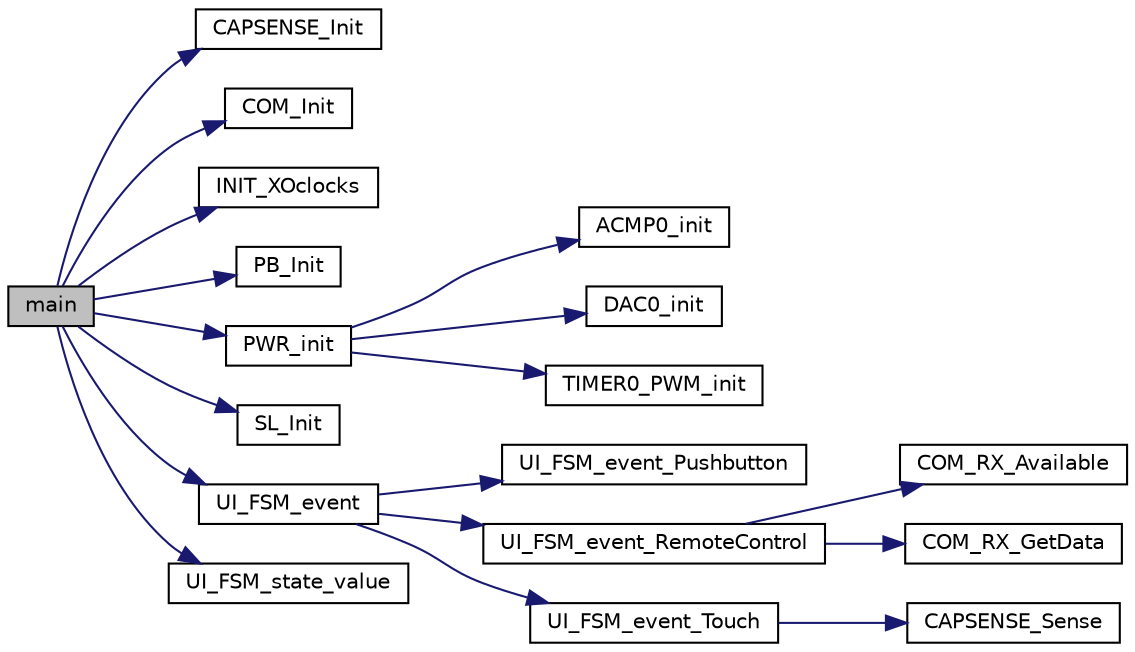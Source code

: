 digraph "main"
{
 // LATEX_PDF_SIZE
  edge [fontname="Helvetica",fontsize="10",labelfontname="Helvetica",labelfontsize="10"];
  node [fontname="Helvetica",fontsize="10",shape=record];
  rankdir="LR";
  Node1 [label="main",height=0.2,width=0.4,color="black", fillcolor="grey75", style="filled", fontcolor="black",tooltip="main function"];
  Node1 -> Node2 [color="midnightblue",fontsize="10",style="solid",fontname="Helvetica"];
  Node2 [label="CAPSENSE_Init",height=0.2,width=0.4,color="black", fillcolor="white", style="filled",URL="$touchslider_8c.html#a9cc00a748bf5cab4ca2e987e07b17566",tooltip="Initializes the capacative sense system. Capacative sensing uses two timers: TIMER1 and TIMER1 as wel..."];
  Node1 -> Node3 [color="midnightblue",fontsize="10",style="solid",fontname="Helvetica"];
  Node3 [label="COM_Init",height=0.2,width=0.4,color="black", fillcolor="white", style="filled",URL="$communication_8c.html#a75e517498713565e7099f175f2a70500",tooltip="Initialize the low energy UART."];
  Node1 -> Node4 [color="midnightblue",fontsize="10",style="solid",fontname="Helvetica"];
  Node4 [label="INIT_XOclocks",height=0.2,width=0.4,color="black", fillcolor="white", style="filled",URL="$globals_8c.html#a6722aa896fe7c90c4e283f433ea7985d",tooltip="Start crystal oscillators and use these clock sources."];
  Node1 -> Node5 [color="midnightblue",fontsize="10",style="solid",fontname="Helvetica"];
  Node5 [label="PB_Init",height=0.2,width=0.4,color="black", fillcolor="white", style="filled",URL="$pushbuttons_8c.html#a4dfda756d68c9bfd03813dbb95459c60",tooltip="Setup GPIO for the pushbuttons."];
  Node1 -> Node6 [color="midnightblue",fontsize="10",style="solid",fontname="Helvetica"];
  Node6 [label="PWR_init",height=0.2,width=0.4,color="black", fillcolor="white", style="filled",URL="$power_l_e_ds_8c.html#a2645a97196e2d49cae6faa63771813b8",tooltip="Start all the power LED drivers."];
  Node6 -> Node7 [color="midnightblue",fontsize="10",style="solid",fontname="Helvetica"];
  Node7 [label="ACMP0_init",height=0.2,width=0.4,color="black", fillcolor="white", style="filled",URL="$power_l_e_ds_8c.html#a782e09892d9ac0f93fca3715749fff10",tooltip="Initialize comparator ACMP0 and activate rising edge interrupt.   Compare input on channel 5 with sca..."];
  Node6 -> Node8 [color="midnightblue",fontsize="10",style="solid",fontname="Helvetica"];
  Node8 [label="DAC0_init",height=0.2,width=0.4,color="black", fillcolor="white", style="filled",URL="$power_l_e_ds_8c.html#a396397a0f42d53d9f0942d118572017a",tooltip="Initialize DAC0 channel 1."];
  Node6 -> Node9 [color="midnightblue",fontsize="10",style="solid",fontname="Helvetica"];
  Node9 [label="TIMER0_PWM_init",height=0.2,width=0.4,color="black", fillcolor="white", style="filled",URL="$power_l_e_ds_8c.html#abc665a8a2038b3c5f124399547b84eab",tooltip="Initialize TIMER0 in PWM mode and activate overflow interrupt."];
  Node1 -> Node10 [color="midnightblue",fontsize="10",style="solid",fontname="Helvetica"];
  Node10 [label="SL_Init",height=0.2,width=0.4,color="black", fillcolor="white", style="filled",URL="$signal_l_e_ds_8c.html#a14455a91dae7fbf143480ab20f435df7",tooltip="Setup GPIO for the signal LEDs."];
  Node1 -> Node11 [color="midnightblue",fontsize="10",style="solid",fontname="Helvetica"];
  Node11 [label="UI_FSM_event",height=0.2,width=0.4,color="black", fillcolor="white", style="filled",URL="$userinterface_8c.html#a50df69c8866e000377a8bc7dbe685a58",tooltip="User interface finite state machine: Checks for events."];
  Node11 -> Node12 [color="midnightblue",fontsize="10",style="solid",fontname="Helvetica"];
  Node12 [label="UI_FSM_event_Pushbutton",height=0.2,width=0.4,color="black", fillcolor="white", style="filled",URL="$userinterface_8c.html#a6aa0164fdca845cfa640d17e630f6d65",tooltip="Part of the user interface finite state machine: Pushbutton events."];
  Node11 -> Node13 [color="midnightblue",fontsize="10",style="solid",fontname="Helvetica"];
  Node13 [label="UI_FSM_event_RemoteControl",height=0.2,width=0.4,color="black", fillcolor="white", style="filled",URL="$userinterface_8c.html#a8fb86f2839178b01686517fecdfdf3b6",tooltip="Part of the user interface finite state machine: Remote control events."];
  Node13 -> Node14 [color="midnightblue",fontsize="10",style="solid",fontname="Helvetica"];
  Node14 [label="COM_RX_Available",height=0.2,width=0.4,color="black", fillcolor="white", style="filled",URL="$communication_8c.html#a432854d04e6bb697d5688acfdb367e27",tooltip="Check if a new string has been received."];
  Node13 -> Node15 [color="midnightblue",fontsize="10",style="solid",fontname="Helvetica"];
  Node15 [label="COM_RX_GetData",height=0.2,width=0.4,color="black", fillcolor="white", style="filled",URL="$communication_8c.html#a83892c246e07863f8488c2b5eded4fca",tooltip="Get the received data from the serial interface."];
  Node11 -> Node16 [color="midnightblue",fontsize="10",style="solid",fontname="Helvetica"];
  Node16 [label="UI_FSM_event_Touch",height=0.2,width=0.4,color="black", fillcolor="white", style="filled",URL="$userinterface_8c.html#a15f87a06f768b9692b824c10a9c709df",tooltip="Part of the user interface finite state machine: Touch events."];
  Node16 -> Node17 [color="midnightblue",fontsize="10",style="solid",fontname="Helvetica"];
  Node17 [label="CAPSENSE_Sense",height=0.2,width=0.4,color="black", fillcolor="white", style="filled",URL="$touchslider_8c.html#a053d58010d19241662916216a0327ad6",tooltip="This function iterates through all the capsensors and reads and initiates a reading...."];
  Node1 -> Node18 [color="midnightblue",fontsize="10",style="solid",fontname="Helvetica"];
  Node18 [label="UI_FSM_state_value",height=0.2,width=0.4,color="black", fillcolor="white", style="filled",URL="$userinterface_8c.html#a0b01a6916c8c2e227ffd51e34a7cc87b",tooltip="User interface finite state machine: Handled the events."];
}
